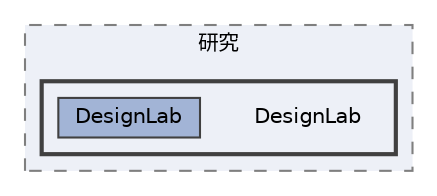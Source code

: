 digraph "C:/Users/taisei/Desktop/main/program/研究/DesignLab"
{
 // LATEX_PDF_SIZE
  bgcolor="transparent";
  edge [fontname=Helvetica,fontsize=10,labelfontname=Helvetica,labelfontsize=10];
  node [fontname=Helvetica,fontsize=10,shape=box,height=0.2,width=0.4];
  compound=true
  subgraph clusterdir_ecf41828e3bf4507b10aaee3ee87f16b {
    graph [ bgcolor="#edf0f7", pencolor="grey50", label="研究", fontname=Helvetica,fontsize=10 style="filled,dashed", URL="dir_ecf41828e3bf4507b10aaee3ee87f16b.html",tooltip=""]
  subgraph clusterdir_b2fd7b8ff6108d7abbec67f569a8730c {
    graph [ bgcolor="#edf0f7", pencolor="grey25", label="", fontname=Helvetica,fontsize=10 style="filled,bold", URL="dir_b2fd7b8ff6108d7abbec67f569a8730c.html",tooltip=""]
    dir_b2fd7b8ff6108d7abbec67f569a8730c [shape=plaintext, label="DesignLab"];
  dir_edbea65ff7b1d6b35bb82a602cbc9652 [label="DesignLab", fillcolor="#a2b4d6", color="grey25", style="filled", URL="dir_edbea65ff7b1d6b35bb82a602cbc9652.html",tooltip=""];
  }
  }
}
